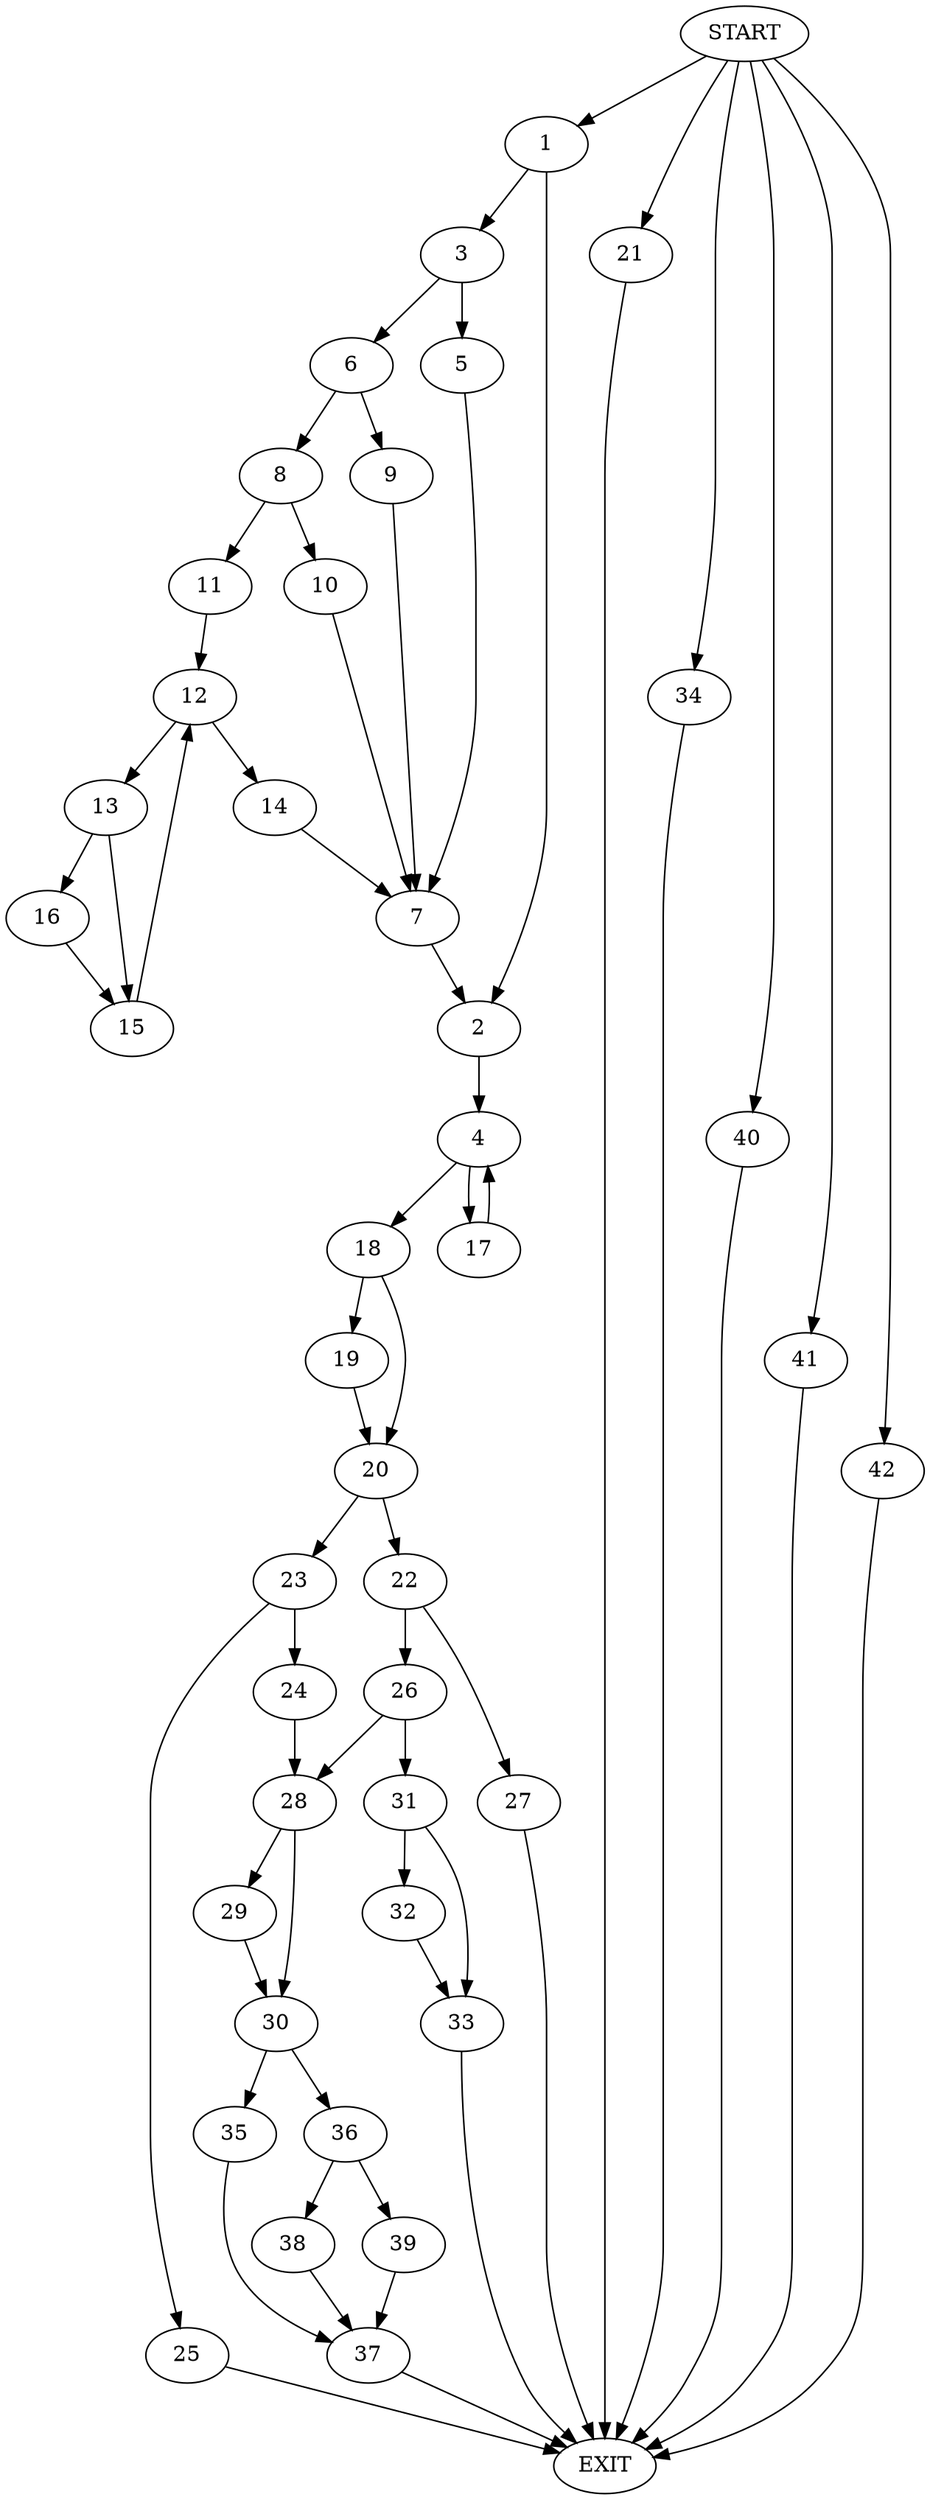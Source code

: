 digraph {
0 [label="START"]
43 [label="EXIT"]
0 -> 1
1 -> 2
1 -> 3
2 -> 4
3 -> 5
3 -> 6
5 -> 7
6 -> 8
6 -> 9
7 -> 2
8 -> 10
8 -> 11
9 -> 7
11 -> 12
10 -> 7
12 -> 13
12 -> 14
13 -> 15
13 -> 16
14 -> 7
15 -> 12
16 -> 15
4 -> 17
4 -> 18
17 -> 4
18 -> 19
18 -> 20
0 -> 21
21 -> 43
19 -> 20
20 -> 22
20 -> 23
23 -> 24
23 -> 25
22 -> 26
22 -> 27
25 -> 43
24 -> 28
28 -> 29
28 -> 30
27 -> 43
26 -> 31
26 -> 28
31 -> 32
31 -> 33
0 -> 34
34 -> 43
33 -> 43
32 -> 33
29 -> 30
30 -> 35
30 -> 36
35 -> 37
36 -> 38
36 -> 39
37 -> 43
0 -> 40
40 -> 43
39 -> 37
38 -> 37
0 -> 41
41 -> 43
0 -> 42
42 -> 43
}
